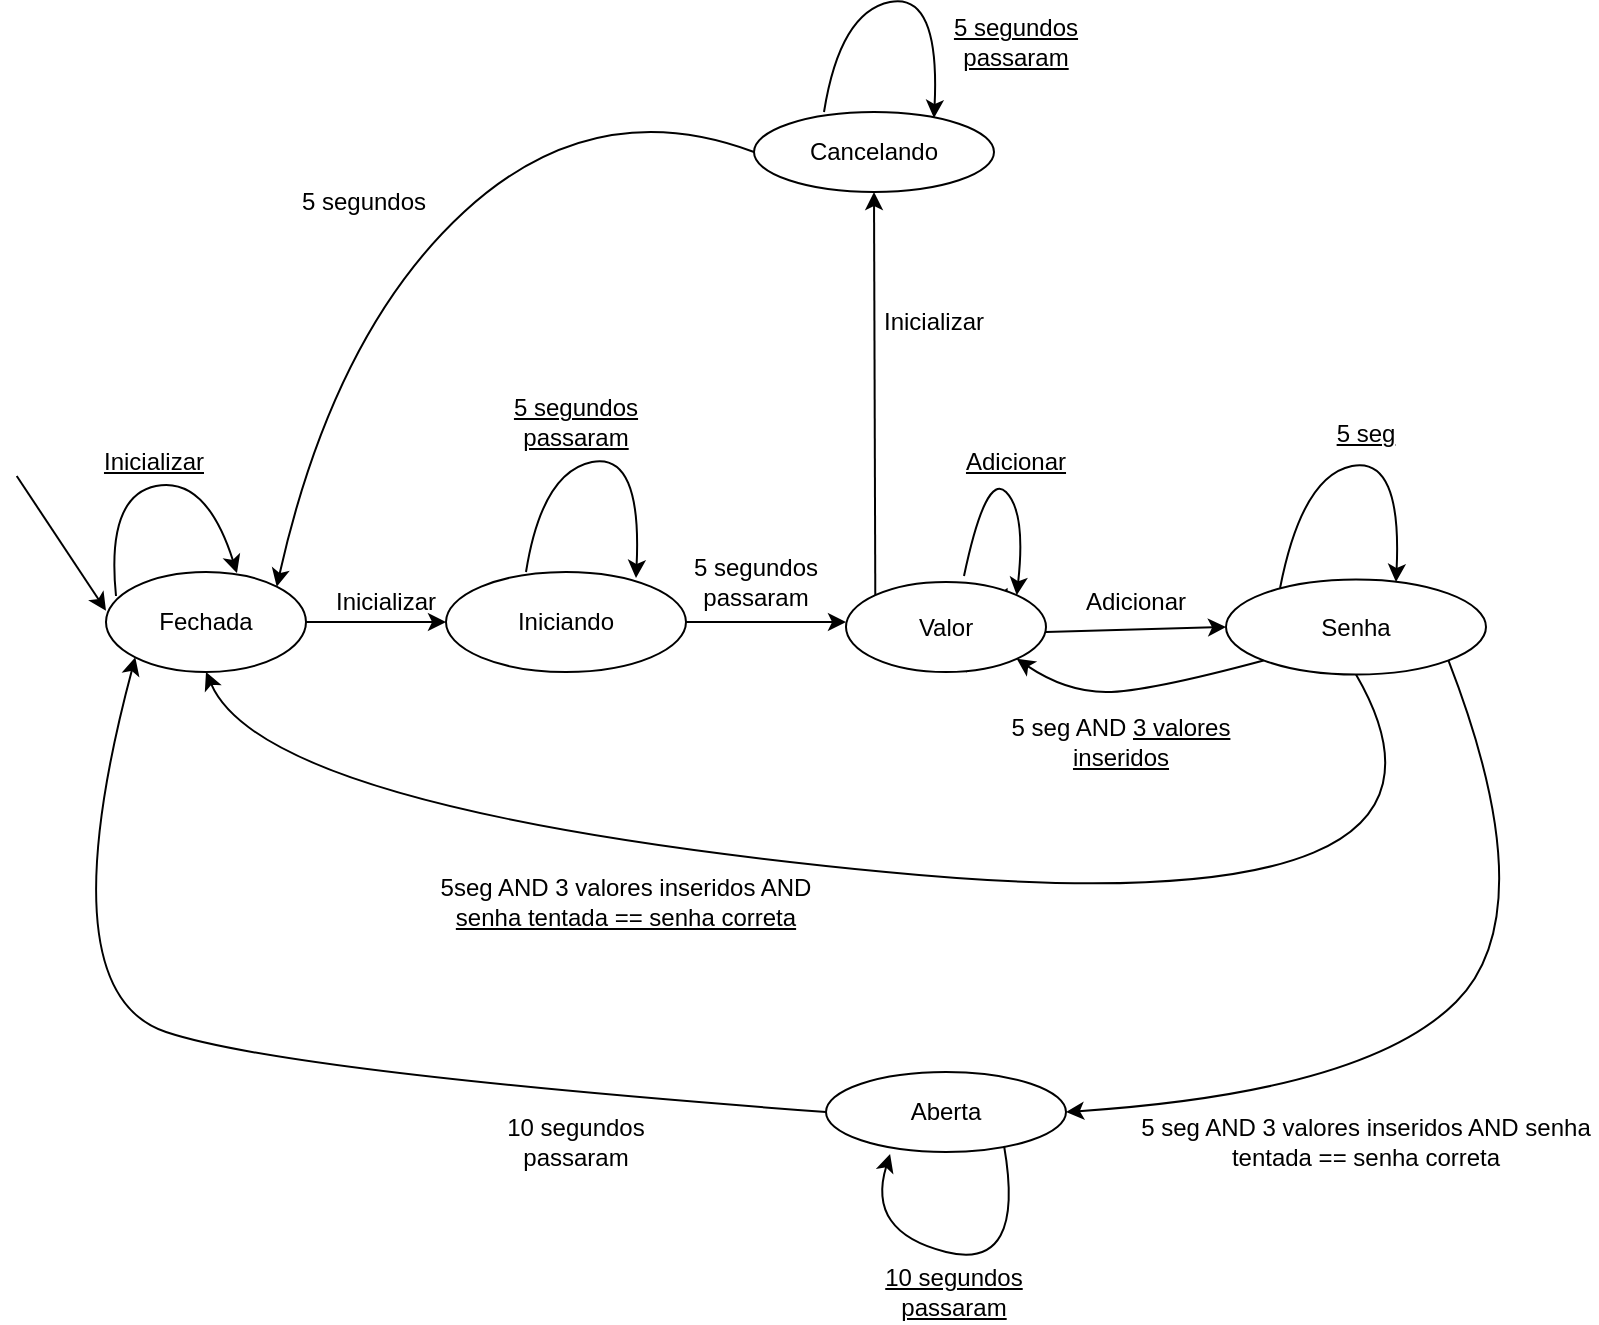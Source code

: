 <mxfile version="24.8.0">
  <diagram name="Página-1" id="PiB_Ao9HiB3DXxO0ZN6B">
    <mxGraphModel dx="1035" dy="553" grid="1" gridSize="10" guides="1" tooltips="1" connect="1" arrows="1" fold="1" page="1" pageScale="1" pageWidth="827" pageHeight="1169" math="0" shadow="0">
      <root>
        <mxCell id="0" />
        <mxCell id="1" parent="0" />
        <mxCell id="7uerEuIGL3VEBpGPISK9-1" value="Fechada" style="ellipse;whiteSpace=wrap;html=1;" vertex="1" parent="1">
          <mxGeometry x="56" y="310" width="100" height="50" as="geometry" />
        </mxCell>
        <mxCell id="7uerEuIGL3VEBpGPISK9-2" value="" style="endArrow=classic;html=1;rounded=0;entryX=0;entryY=0;entryDx=0;entryDy=0;" edge="1" parent="1">
          <mxGeometry width="50" height="50" relative="1" as="geometry">
            <mxPoint x="11.36" y="262" as="sourcePoint" />
            <mxPoint x="56.005" y="329.322" as="targetPoint" />
          </mxGeometry>
        </mxCell>
        <mxCell id="7uerEuIGL3VEBpGPISK9-3" value="" style="curved=1;endArrow=classic;html=1;rounded=0;exitX=0.35;exitY=0;exitDx=0;exitDy=0;exitPerimeter=0;entryX=0.655;entryY=0.011;entryDx=0;entryDy=0;entryPerimeter=0;" edge="1" parent="1" target="7uerEuIGL3VEBpGPISK9-1">
          <mxGeometry width="50" height="50" relative="1" as="geometry">
            <mxPoint x="61" y="322" as="sourcePoint" />
            <mxPoint x="106.8" y="325.15" as="targetPoint" />
            <Array as="points">
              <mxPoint x="56" y="272" />
              <mxPoint x="106" y="262" />
            </Array>
          </mxGeometry>
        </mxCell>
        <mxCell id="7uerEuIGL3VEBpGPISK9-5" value="&lt;u&gt;Inicializar&lt;/u&gt;" style="text;html=1;align=center;verticalAlign=middle;whiteSpace=wrap;rounded=0;" vertex="1" parent="1">
          <mxGeometry x="50" y="240" width="60" height="30" as="geometry" />
        </mxCell>
        <mxCell id="7uerEuIGL3VEBpGPISK9-6" value="" style="endArrow=classic;html=1;rounded=0;exitX=1;exitY=0.5;exitDx=0;exitDy=0;entryX=0;entryY=0.5;entryDx=0;entryDy=0;" edge="1" parent="1" source="7uerEuIGL3VEBpGPISK9-1" target="7uerEuIGL3VEBpGPISK9-8">
          <mxGeometry width="50" height="50" relative="1" as="geometry">
            <mxPoint x="376" y="370" as="sourcePoint" />
            <mxPoint x="226" y="350" as="targetPoint" />
          </mxGeometry>
        </mxCell>
        <mxCell id="7uerEuIGL3VEBpGPISK9-7" value="Inicializar" style="text;html=1;align=center;verticalAlign=middle;whiteSpace=wrap;rounded=0;" vertex="1" parent="1">
          <mxGeometry x="166" y="310" width="60" height="30" as="geometry" />
        </mxCell>
        <mxCell id="7uerEuIGL3VEBpGPISK9-8" value="Iniciando" style="ellipse;whiteSpace=wrap;html=1;" vertex="1" parent="1">
          <mxGeometry x="226" y="310" width="120" height="50" as="geometry" />
        </mxCell>
        <mxCell id="7uerEuIGL3VEBpGPISK9-10" value="" style="curved=1;endArrow=classic;html=1;rounded=0;exitX=0.35;exitY=0;exitDx=0;exitDy=0;exitPerimeter=0;entryX=0.808;entryY=0.063;entryDx=0;entryDy=0;entryPerimeter=0;" edge="1" parent="1">
          <mxGeometry width="50" height="50" relative="1" as="geometry">
            <mxPoint x="266" y="310" as="sourcePoint" />
            <mxPoint x="321" y="313" as="targetPoint" />
            <Array as="points">
              <mxPoint x="274" y="260" />
              <mxPoint x="324" y="250" />
            </Array>
          </mxGeometry>
        </mxCell>
        <mxCell id="7uerEuIGL3VEBpGPISK9-11" value="&lt;u&gt;5 segundos passaram&lt;/u&gt;" style="text;html=1;align=center;verticalAlign=middle;whiteSpace=wrap;rounded=0;" vertex="1" parent="1">
          <mxGeometry x="256" y="220" width="70" height="30" as="geometry" />
        </mxCell>
        <mxCell id="7uerEuIGL3VEBpGPISK9-12" value="" style="endArrow=classic;html=1;rounded=0;exitX=1;exitY=0.5;exitDx=0;exitDy=0;" edge="1" parent="1" source="7uerEuIGL3VEBpGPISK9-8">
          <mxGeometry width="50" height="50" relative="1" as="geometry">
            <mxPoint x="376" y="370" as="sourcePoint" />
            <mxPoint x="426" y="335" as="targetPoint" />
          </mxGeometry>
        </mxCell>
        <mxCell id="7uerEuIGL3VEBpGPISK9-13" value="5 segundos passaram" style="text;html=1;align=center;verticalAlign=middle;whiteSpace=wrap;rounded=0;" vertex="1" parent="1">
          <mxGeometry x="346" y="300" width="70" height="30" as="geometry" />
        </mxCell>
        <mxCell id="7uerEuIGL3VEBpGPISK9-15" value="" style="endArrow=classic;html=1;rounded=0;entryX=0;entryY=0.5;entryDx=0;entryDy=0;" edge="1" parent="1" target="7uerEuIGL3VEBpGPISK9-20">
          <mxGeometry width="50" height="50" relative="1" as="geometry">
            <mxPoint x="526" y="340" as="sourcePoint" />
            <mxPoint x="586" y="340" as="targetPoint" />
          </mxGeometry>
        </mxCell>
        <mxCell id="7uerEuIGL3VEBpGPISK9-16" value="Adicionar" style="text;html=1;align=center;verticalAlign=middle;whiteSpace=wrap;rounded=0;" vertex="1" parent="1">
          <mxGeometry x="546" y="310" width="50" height="30" as="geometry" />
        </mxCell>
        <mxCell id="7uerEuIGL3VEBpGPISK9-17" value="&lt;u&gt;Adicionar&lt;/u&gt;" style="text;html=1;align=center;verticalAlign=middle;whiteSpace=wrap;rounded=0;" vertex="1" parent="1">
          <mxGeometry x="476" y="240" width="70" height="30" as="geometry" />
        </mxCell>
        <mxCell id="7uerEuIGL3VEBpGPISK9-18" value="" style="curved=1;endArrow=classic;html=1;rounded=0;exitX=0.59;exitY=-0.067;exitDx=0;exitDy=0;exitPerimeter=0;entryX=1;entryY=0;entryDx=0;entryDy=0;" edge="1" parent="1" source="7uerEuIGL3VEBpGPISK9-14" target="7uerEuIGL3VEBpGPISK9-14">
          <mxGeometry width="50" height="50" relative="1" as="geometry">
            <mxPoint x="486" y="360" as="sourcePoint" />
            <mxPoint x="541" y="363" as="targetPoint" />
            <Array as="points">
              <mxPoint x="496" y="260" />
              <mxPoint x="516" y="280" />
            </Array>
          </mxGeometry>
        </mxCell>
        <mxCell id="7uerEuIGL3VEBpGPISK9-19" value="" style="curved=1;endArrow=classic;html=1;rounded=0;exitX=0.35;exitY=0;exitDx=0;exitDy=0;exitPerimeter=0;entryX=0.808;entryY=0.063;entryDx=0;entryDy=0;entryPerimeter=0;" edge="1" parent="1" target="7uerEuIGL3VEBpGPISK9-14">
          <mxGeometry width="50" height="50" relative="1" as="geometry">
            <mxPoint x="486" y="360" as="sourcePoint" />
            <mxPoint x="541" y="363" as="targetPoint" />
            <Array as="points" />
          </mxGeometry>
        </mxCell>
        <mxCell id="7uerEuIGL3VEBpGPISK9-14" value="Valor" style="ellipse;whiteSpace=wrap;html=1;" vertex="1" parent="1">
          <mxGeometry x="426" y="315" width="100" height="45" as="geometry" />
        </mxCell>
        <mxCell id="7uerEuIGL3VEBpGPISK9-20" value="Senha" style="ellipse;whiteSpace=wrap;html=1;" vertex="1" parent="1">
          <mxGeometry x="616" y="313.75" width="130" height="47.5" as="geometry" />
        </mxCell>
        <mxCell id="7uerEuIGL3VEBpGPISK9-21" value="" style="curved=1;endArrow=classic;html=1;rounded=0;exitX=0;exitY=1;exitDx=0;exitDy=0;entryX=1;entryY=1;entryDx=0;entryDy=0;" edge="1" parent="1" source="7uerEuIGL3VEBpGPISK9-20" target="7uerEuIGL3VEBpGPISK9-14">
          <mxGeometry width="50" height="50" relative="1" as="geometry">
            <mxPoint x="614" y="403.48" as="sourcePoint" />
            <mxPoint x="513.75" y="395.73" as="targetPoint" />
            <Array as="points">
              <mxPoint x="576" y="370" />
              <mxPoint x="536" y="370" />
            </Array>
          </mxGeometry>
        </mxCell>
        <mxCell id="7uerEuIGL3VEBpGPISK9-22" value="5 seg AND &lt;u&gt;3 valores inseridos&lt;/u&gt;" style="text;html=1;align=center;verticalAlign=middle;whiteSpace=wrap;rounded=0;" vertex="1" parent="1">
          <mxGeometry x="506" y="380" width="115" height="30" as="geometry" />
        </mxCell>
        <mxCell id="7uerEuIGL3VEBpGPISK9-23" value="" style="curved=1;endArrow=classic;html=1;rounded=0;exitX=0.5;exitY=1;exitDx=0;exitDy=0;entryX=0.5;entryY=1;entryDx=0;entryDy=0;" edge="1" parent="1" source="7uerEuIGL3VEBpGPISK9-20" target="7uerEuIGL3VEBpGPISK9-1">
          <mxGeometry width="50" height="50" relative="1" as="geometry">
            <mxPoint x="696" y="470" as="sourcePoint" />
            <mxPoint x="536" y="490" as="targetPoint" />
            <Array as="points">
              <mxPoint x="756" y="490" />
              <mxPoint x="136" y="430" />
            </Array>
          </mxGeometry>
        </mxCell>
        <mxCell id="7uerEuIGL3VEBpGPISK9-24" value="5seg AND 3 valores inseridos AND &lt;u&gt;senha tentada == senha correta&lt;/u&gt; " style="text;html=1;align=center;verticalAlign=middle;whiteSpace=wrap;rounded=0;" vertex="1" parent="1">
          <mxGeometry x="216" y="460" width="200" height="30" as="geometry" />
        </mxCell>
        <mxCell id="7uerEuIGL3VEBpGPISK9-25" value="&lt;u&gt;5 seg&lt;/u&gt;" style="text;html=1;align=center;verticalAlign=middle;whiteSpace=wrap;rounded=0;" vertex="1" parent="1">
          <mxGeometry x="626" y="220" width="120" height="42" as="geometry" />
        </mxCell>
        <mxCell id="7uerEuIGL3VEBpGPISK9-26" value="" style="curved=1;endArrow=classic;html=1;rounded=0;exitX=0.208;exitY=0.089;exitDx=0;exitDy=0;exitPerimeter=0;entryX=0.808;entryY=0.063;entryDx=0;entryDy=0;entryPerimeter=0;" edge="1" parent="1" source="7uerEuIGL3VEBpGPISK9-20">
          <mxGeometry width="50" height="50" relative="1" as="geometry">
            <mxPoint x="646" y="312" as="sourcePoint" />
            <mxPoint x="701" y="315" as="targetPoint" />
            <Array as="points">
              <mxPoint x="654" y="262" />
              <mxPoint x="704" y="252" />
            </Array>
          </mxGeometry>
        </mxCell>
        <mxCell id="7uerEuIGL3VEBpGPISK9-29" value="&lt;div&gt;Aberta&lt;/div&gt;" style="ellipse;whiteSpace=wrap;html=1;" vertex="1" parent="1">
          <mxGeometry x="416" y="560" width="120" height="40" as="geometry" />
        </mxCell>
        <mxCell id="7uerEuIGL3VEBpGPISK9-32" value="" style="curved=1;endArrow=classic;html=1;rounded=0;exitX=1;exitY=1;exitDx=0;exitDy=0;entryX=1;entryY=0.5;entryDx=0;entryDy=0;" edge="1" parent="1" source="7uerEuIGL3VEBpGPISK9-20" target="7uerEuIGL3VEBpGPISK9-29">
          <mxGeometry width="50" height="50" relative="1" as="geometry">
            <mxPoint x="446" y="500" as="sourcePoint" />
            <mxPoint x="496" y="450" as="targetPoint" />
            <Array as="points">
              <mxPoint x="776" y="480" />
              <mxPoint x="686" y="570" />
            </Array>
          </mxGeometry>
        </mxCell>
        <mxCell id="7uerEuIGL3VEBpGPISK9-33" value="5 seg AND 3 valores inseridos AND senha tentada == senha correta" style="text;html=1;align=center;verticalAlign=middle;whiteSpace=wrap;rounded=0;" vertex="1" parent="1">
          <mxGeometry x="571" y="580" width="230" height="30" as="geometry" />
        </mxCell>
        <mxCell id="7uerEuIGL3VEBpGPISK9-34" value="" style="curved=1;endArrow=classic;html=1;rounded=0;exitX=0.742;exitY=0.925;exitDx=0;exitDy=0;exitPerimeter=0;entryX=0.267;entryY=1.025;entryDx=0;entryDy=0;entryPerimeter=0;" edge="1" parent="1" source="7uerEuIGL3VEBpGPISK9-29" target="7uerEuIGL3VEBpGPISK9-29">
          <mxGeometry width="50" height="50" relative="1" as="geometry">
            <mxPoint x="446" y="630" as="sourcePoint" />
            <mxPoint x="496" y="580" as="targetPoint" />
            <Array as="points">
              <mxPoint x="516" y="660" />
              <mxPoint x="436" y="640" />
            </Array>
          </mxGeometry>
        </mxCell>
        <mxCell id="7uerEuIGL3VEBpGPISK9-35" value="&lt;u&gt;10 segundos passaram&lt;/u&gt;" style="text;html=1;align=center;verticalAlign=middle;whiteSpace=wrap;rounded=0;" vertex="1" parent="1">
          <mxGeometry x="430" y="655" width="100" height="30" as="geometry" />
        </mxCell>
        <mxCell id="7uerEuIGL3VEBpGPISK9-36" value="" style="curved=1;endArrow=classic;html=1;rounded=0;exitX=0;exitY=0.5;exitDx=0;exitDy=0;entryX=0;entryY=1;entryDx=0;entryDy=0;" edge="1" parent="1" source="7uerEuIGL3VEBpGPISK9-29" target="7uerEuIGL3VEBpGPISK9-1">
          <mxGeometry width="50" height="50" relative="1" as="geometry">
            <mxPoint x="446" y="600" as="sourcePoint" />
            <mxPoint x="496" y="550" as="targetPoint" />
            <Array as="points">
              <mxPoint x="146" y="560" />
              <mxPoint x="26" y="520" />
            </Array>
          </mxGeometry>
        </mxCell>
        <mxCell id="7uerEuIGL3VEBpGPISK9-37" value="10 segundos passaram" style="text;html=1;align=center;verticalAlign=middle;whiteSpace=wrap;rounded=0;" vertex="1" parent="1">
          <mxGeometry x="246" y="580" width="90" height="30" as="geometry" />
        </mxCell>
        <mxCell id="7uerEuIGL3VEBpGPISK9-42" value="Cancelando" style="ellipse;whiteSpace=wrap;html=1;" vertex="1" parent="1">
          <mxGeometry x="380" y="80" width="120" height="40" as="geometry" />
        </mxCell>
        <mxCell id="7uerEuIGL3VEBpGPISK9-43" value="" style="endArrow=classic;html=1;rounded=0;exitX=0;exitY=0;exitDx=0;exitDy=0;entryX=0.5;entryY=1;entryDx=0;entryDy=0;" edge="1" parent="1" source="7uerEuIGL3VEBpGPISK9-14" target="7uerEuIGL3VEBpGPISK9-42">
          <mxGeometry width="50" height="50" relative="1" as="geometry">
            <mxPoint x="430" y="270" as="sourcePoint" />
            <mxPoint x="480" y="220" as="targetPoint" />
          </mxGeometry>
        </mxCell>
        <mxCell id="7uerEuIGL3VEBpGPISK9-44" value="" style="curved=1;endArrow=classic;html=1;rounded=0;exitX=0;exitY=0.5;exitDx=0;exitDy=0;entryX=1;entryY=0;entryDx=0;entryDy=0;" edge="1" parent="1" source="7uerEuIGL3VEBpGPISK9-42" target="7uerEuIGL3VEBpGPISK9-1">
          <mxGeometry width="50" height="50" relative="1" as="geometry">
            <mxPoint x="430" y="270" as="sourcePoint" />
            <mxPoint x="480" y="220" as="targetPoint" />
            <Array as="points">
              <mxPoint x="300" y="70" />
              <mxPoint x="170" y="190" />
            </Array>
          </mxGeometry>
        </mxCell>
        <mxCell id="7uerEuIGL3VEBpGPISK9-45" value="5 segundos" style="text;html=1;align=center;verticalAlign=middle;whiteSpace=wrap;rounded=0;" vertex="1" parent="1">
          <mxGeometry x="150" y="110" width="70" height="30" as="geometry" />
        </mxCell>
        <mxCell id="7uerEuIGL3VEBpGPISK9-47" value="&lt;u&gt;5 segundos passaram&lt;/u&gt;" style="text;html=1;align=center;verticalAlign=middle;whiteSpace=wrap;rounded=0;" vertex="1" parent="1">
          <mxGeometry x="476" y="30" width="70" height="30" as="geometry" />
        </mxCell>
        <mxCell id="7uerEuIGL3VEBpGPISK9-48" value="" style="curved=1;endArrow=classic;html=1;rounded=0;exitX=0.35;exitY=0;exitDx=0;exitDy=0;exitPerimeter=0;entryX=0.808;entryY=0.063;entryDx=0;entryDy=0;entryPerimeter=0;" edge="1" parent="1">
          <mxGeometry width="50" height="50" relative="1" as="geometry">
            <mxPoint x="415" y="80" as="sourcePoint" />
            <mxPoint x="470" y="83" as="targetPoint" />
            <Array as="points">
              <mxPoint x="423" y="30" />
              <mxPoint x="473" y="20" />
            </Array>
          </mxGeometry>
        </mxCell>
        <mxCell id="7uerEuIGL3VEBpGPISK9-49" value="Inicializar" style="text;html=1;align=center;verticalAlign=middle;whiteSpace=wrap;rounded=0;" vertex="1" parent="1">
          <mxGeometry x="440" y="170" width="60" height="30" as="geometry" />
        </mxCell>
      </root>
    </mxGraphModel>
  </diagram>
</mxfile>
